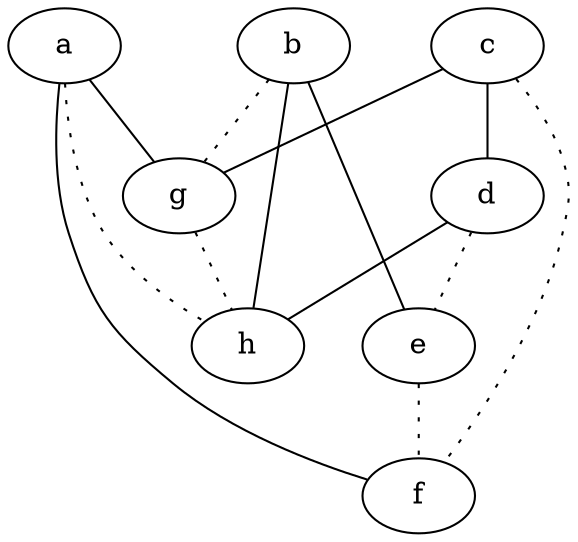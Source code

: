 graph {
a -- f;
a -- g;
a -- h [style=dotted];
b -- e;
b -- g [style=dotted];
b -- h;
c -- d;
c -- f [style=dotted];
c -- g;
d -- e [style=dotted];
d -- h;
e -- f [style=dotted];
g -- h [style=dotted];
}
